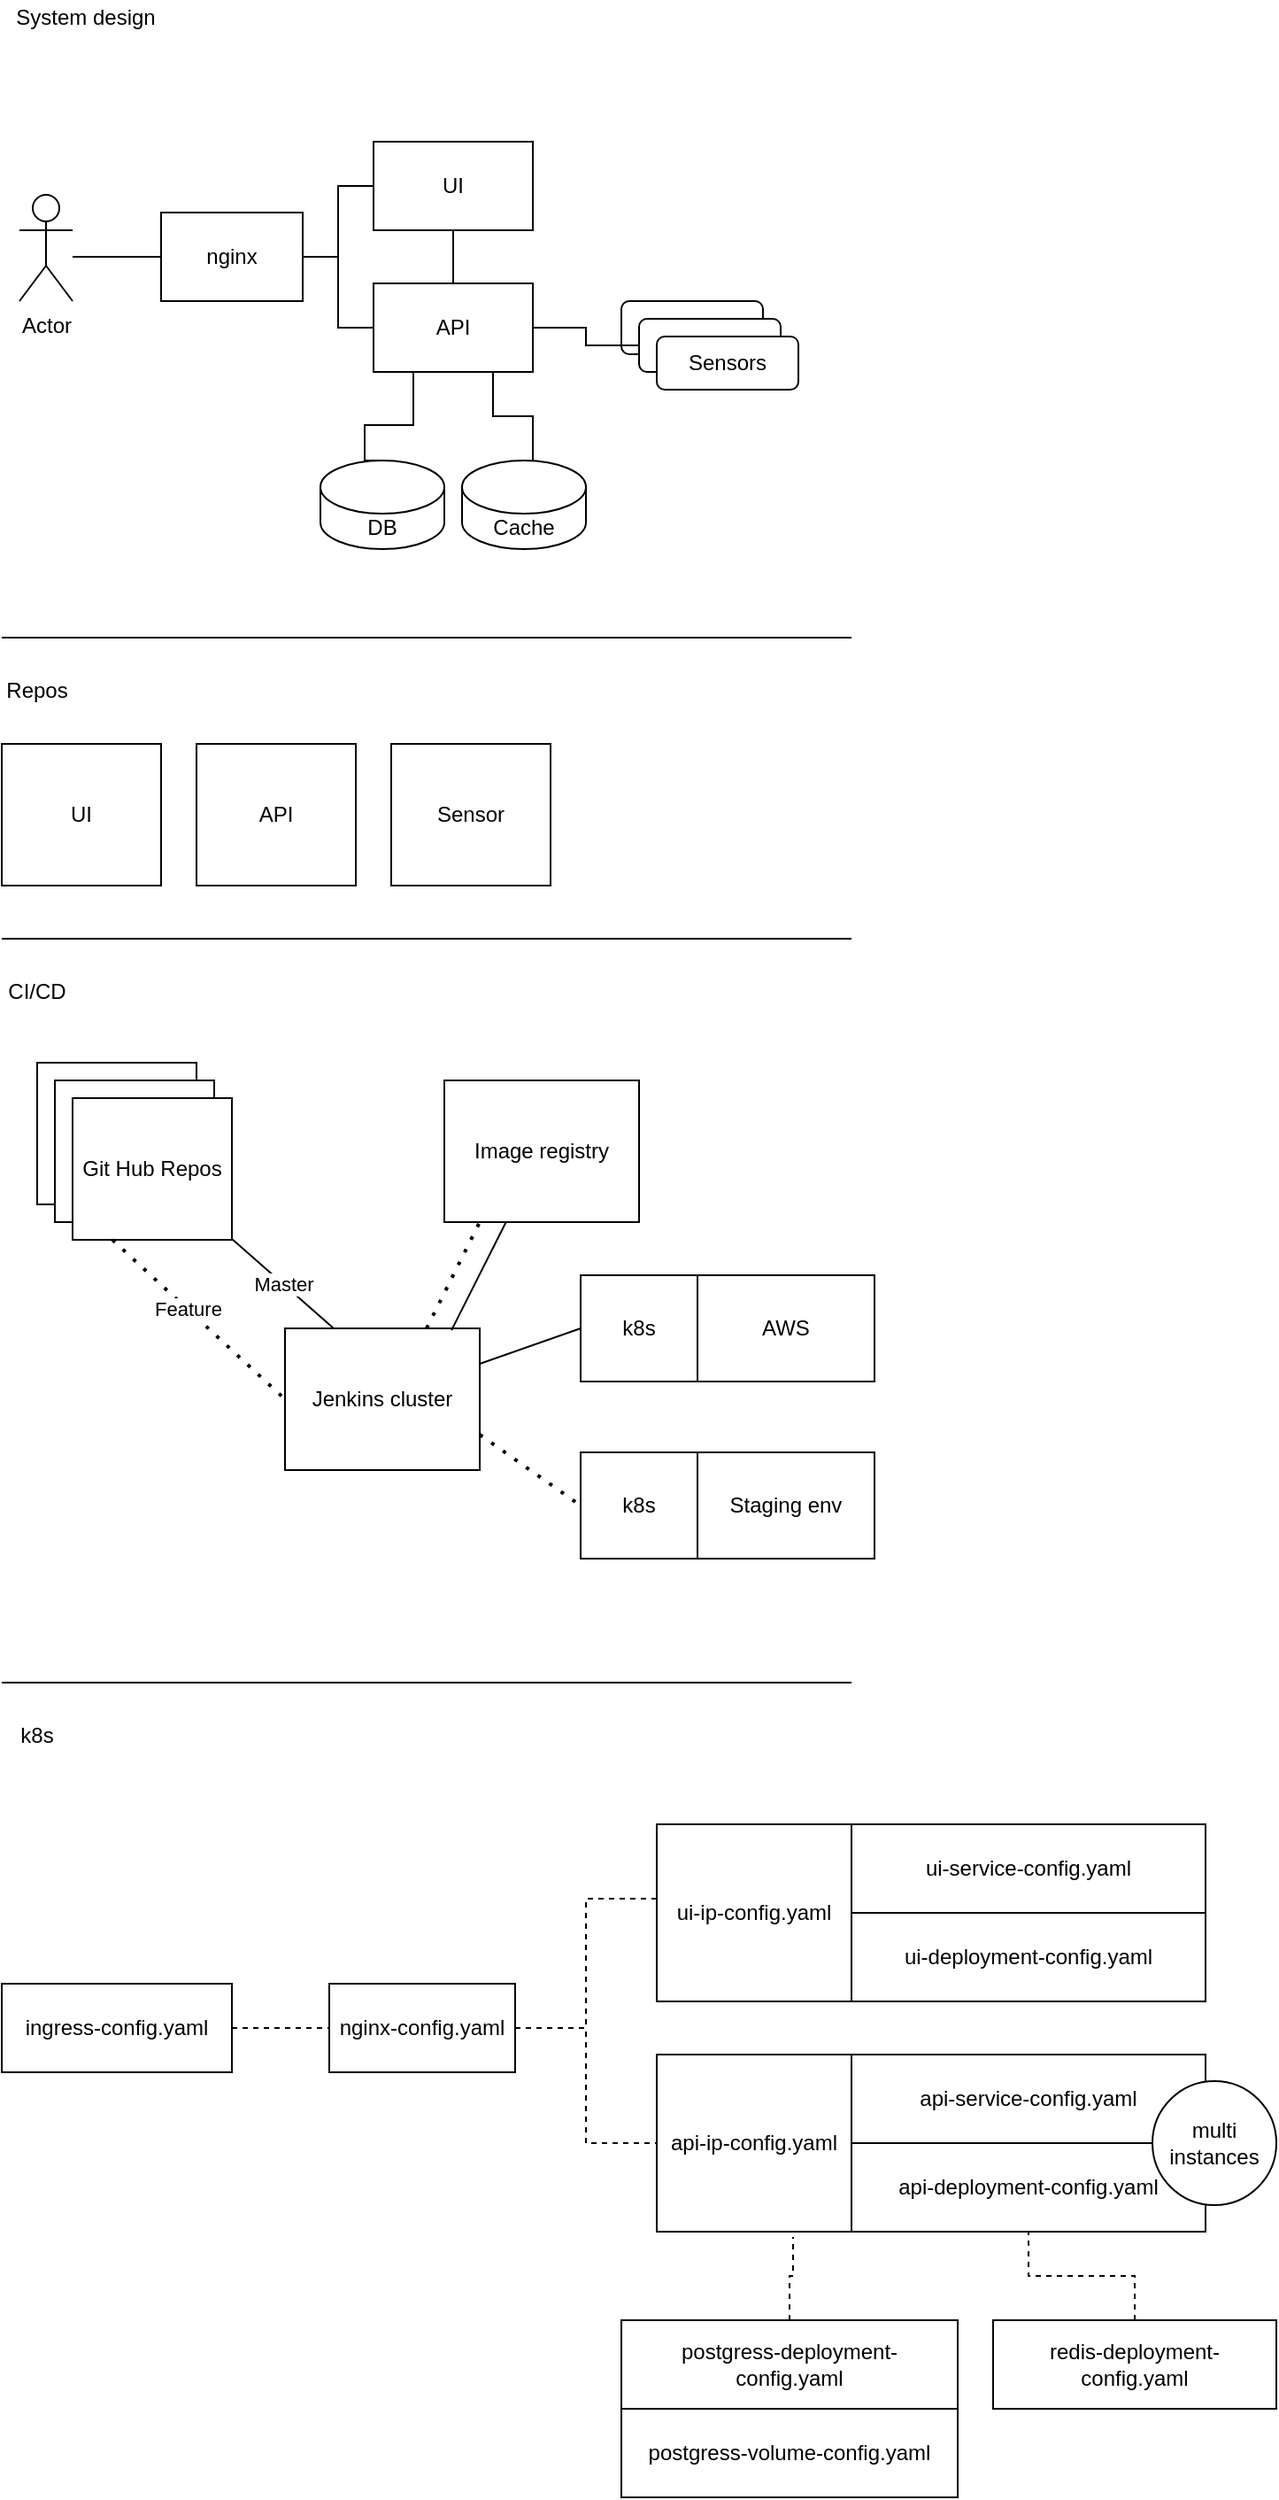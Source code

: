 <mxfile version="13.8.8" type="github"><diagram id="rOk1PEfweTO4PodwdaST" name="Page-1"><mxGraphModel dx="1186" dy="764" grid="1" gridSize="10" guides="1" tooltips="1" connect="1" arrows="1" fold="1" page="1" pageScale="1" pageWidth="1169" pageHeight="1654" math="0" shadow="0"><root><mxCell id="0"/><mxCell id="1" parent="0"/><mxCell id="YiDzAZR6lxl4RFSM7sBO-16" style="edgeStyle=orthogonalEdgeStyle;rounded=0;orthogonalLoop=1;jettySize=auto;html=1;entryX=0.5;entryY=0;entryDx=0;entryDy=0;endArrow=none;endFill=0;" parent="1" source="YiDzAZR6lxl4RFSM7sBO-1" target="YiDzAZR6lxl4RFSM7sBO-4" edge="1"><mxGeometry relative="1" as="geometry"/></mxCell><mxCell id="YiDzAZR6lxl4RFSM7sBO-19" value="" style="edgeStyle=orthogonalEdgeStyle;rounded=0;orthogonalLoop=1;jettySize=auto;html=1;endArrow=none;endFill=0;" parent="1" source="YiDzAZR6lxl4RFSM7sBO-1" target="YiDzAZR6lxl4RFSM7sBO-4" edge="1"><mxGeometry relative="1" as="geometry"/></mxCell><mxCell id="YiDzAZR6lxl4RFSM7sBO-1" value="UI" style="rounded=0;whiteSpace=wrap;html=1;" parent="1" vertex="1"><mxGeometry x="250" y="120" width="90" height="50" as="geometry"/></mxCell><mxCell id="YiDzAZR6lxl4RFSM7sBO-22" style="edgeStyle=orthogonalEdgeStyle;rounded=0;orthogonalLoop=1;jettySize=auto;html=1;entryX=0;entryY=0.5;entryDx=0;entryDy=0;endArrow=none;endFill=0;" parent="1" source="YiDzAZR6lxl4RFSM7sBO-3" target="YiDzAZR6lxl4RFSM7sBO-5" edge="1"><mxGeometry relative="1" as="geometry"><Array as="points"><mxPoint x="100" y="185"/><mxPoint x="100" y="185"/></Array></mxGeometry></mxCell><mxCell id="YiDzAZR6lxl4RFSM7sBO-3" value="Actor" style="shape=umlActor;verticalLabelPosition=bottom;verticalAlign=top;html=1;outlineConnect=0;" parent="1" vertex="1"><mxGeometry x="50" y="150" width="30" height="60" as="geometry"/></mxCell><mxCell id="YiDzAZR6lxl4RFSM7sBO-4" value="API" style="rounded=0;whiteSpace=wrap;html=1;" parent="1" vertex="1"><mxGeometry x="250" y="200" width="90" height="50" as="geometry"/></mxCell><mxCell id="YiDzAZR6lxl4RFSM7sBO-20" style="edgeStyle=orthogonalEdgeStyle;rounded=0;orthogonalLoop=1;jettySize=auto;html=1;entryX=0;entryY=0.5;entryDx=0;entryDy=0;endArrow=none;endFill=0;" parent="1" source="YiDzAZR6lxl4RFSM7sBO-5" target="YiDzAZR6lxl4RFSM7sBO-4" edge="1"><mxGeometry relative="1" as="geometry"/></mxCell><mxCell id="YiDzAZR6lxl4RFSM7sBO-21" style="edgeStyle=orthogonalEdgeStyle;rounded=0;orthogonalLoop=1;jettySize=auto;html=1;entryX=0;entryY=0.5;entryDx=0;entryDy=0;endArrow=none;endFill=0;" parent="1" source="YiDzAZR6lxl4RFSM7sBO-5" target="YiDzAZR6lxl4RFSM7sBO-1" edge="1"><mxGeometry relative="1" as="geometry"/></mxCell><mxCell id="YiDzAZR6lxl4RFSM7sBO-5" value="nginx" style="rounded=0;whiteSpace=wrap;html=1;" parent="1" vertex="1"><mxGeometry x="130" y="160" width="80" height="50" as="geometry"/></mxCell><mxCell id="YiDzAZR6lxl4RFSM7sBO-18" style="edgeStyle=orthogonalEdgeStyle;rounded=0;orthogonalLoop=1;jettySize=auto;html=1;exitX=0.5;exitY=0;exitDx=0;exitDy=0;exitPerimeter=0;endArrow=none;endFill=0;entryX=0.25;entryY=1;entryDx=0;entryDy=0;" parent="1" source="YiDzAZR6lxl4RFSM7sBO-7" target="YiDzAZR6lxl4RFSM7sBO-4" edge="1"><mxGeometry relative="1" as="geometry"><mxPoint x="273" y="260" as="targetPoint"/><Array as="points"><mxPoint x="245" y="280"/><mxPoint x="273" y="280"/></Array></mxGeometry></mxCell><mxCell id="YiDzAZR6lxl4RFSM7sBO-7" value="DB" style="shape=cylinder3;whiteSpace=wrap;html=1;boundedLbl=1;backgroundOutline=1;size=15;" parent="1" vertex="1"><mxGeometry x="220" y="300" width="70" height="50" as="geometry"/></mxCell><mxCell id="YiDzAZR6lxl4RFSM7sBO-17" style="edgeStyle=orthogonalEdgeStyle;rounded=0;orthogonalLoop=1;jettySize=auto;html=1;entryX=0.75;entryY=1;entryDx=0;entryDy=0;endArrow=none;endFill=0;exitX=0.145;exitY=0;exitDx=0;exitDy=4.35;exitPerimeter=0;" parent="1" source="YiDzAZR6lxl4RFSM7sBO-8" target="YiDzAZR6lxl4RFSM7sBO-4" edge="1"><mxGeometry relative="1" as="geometry"><Array as="points"><mxPoint x="340" y="304"/><mxPoint x="340" y="275"/><mxPoint x="318" y="275"/></Array></mxGeometry></mxCell><mxCell id="YiDzAZR6lxl4RFSM7sBO-8" value="Cache" style="shape=cylinder3;whiteSpace=wrap;html=1;boundedLbl=1;backgroundOutline=1;size=15;" parent="1" vertex="1"><mxGeometry x="300" y="300" width="70" height="50" as="geometry"/></mxCell><mxCell id="YiDzAZR6lxl4RFSM7sBO-9" value="" style="rounded=1;whiteSpace=wrap;html=1;" parent="1" vertex="1"><mxGeometry x="390" y="210" width="80" height="30" as="geometry"/></mxCell><mxCell id="YiDzAZR6lxl4RFSM7sBO-10" value="" style="rounded=1;whiteSpace=wrap;html=1;" parent="1" vertex="1"><mxGeometry x="400" y="220" width="80" height="30" as="geometry"/></mxCell><mxCell id="YiDzAZR6lxl4RFSM7sBO-15" style="edgeStyle=orthogonalEdgeStyle;rounded=0;orthogonalLoop=1;jettySize=auto;html=1;entryX=1;entryY=0.5;entryDx=0;entryDy=0;exitX=0;exitY=0.5;exitDx=0;exitDy=0;endArrow=none;endFill=0;" parent="1" source="YiDzAZR6lxl4RFSM7sBO-10" target="YiDzAZR6lxl4RFSM7sBO-4" edge="1"><mxGeometry relative="1" as="geometry"/></mxCell><mxCell id="YiDzAZR6lxl4RFSM7sBO-11" value="Sensors" style="rounded=1;whiteSpace=wrap;html=1;" parent="1" vertex="1"><mxGeometry x="410" y="230" width="80" height="30" as="geometry"/></mxCell><mxCell id="YiDzAZR6lxl4RFSM7sBO-23" value="" style="endArrow=none;html=1;" parent="1" edge="1"><mxGeometry width="50" height="50" relative="1" as="geometry"><mxPoint x="40" y="400" as="sourcePoint"/><mxPoint x="520" y="400" as="targetPoint"/></mxGeometry></mxCell><mxCell id="YiDzAZR6lxl4RFSM7sBO-25" value="UI" style="rounded=0;whiteSpace=wrap;html=1;" parent="1" vertex="1"><mxGeometry x="40" y="460" width="90" height="80" as="geometry"/></mxCell><mxCell id="YiDzAZR6lxl4RFSM7sBO-26" value="API" style="rounded=0;whiteSpace=wrap;html=1;" parent="1" vertex="1"><mxGeometry x="150" y="460" width="90" height="80" as="geometry"/></mxCell><mxCell id="YiDzAZR6lxl4RFSM7sBO-27" value="Sensor" style="rounded=0;whiteSpace=wrap;html=1;" parent="1" vertex="1"><mxGeometry x="260" y="460" width="90" height="80" as="geometry"/></mxCell><mxCell id="YiDzAZR6lxl4RFSM7sBO-28" value="Repos" style="text;html=1;strokeColor=none;fillColor=none;align=center;verticalAlign=middle;whiteSpace=wrap;rounded=0;" parent="1" vertex="1"><mxGeometry x="40" y="420" width="40" height="20" as="geometry"/></mxCell><mxCell id="YiDzAZR6lxl4RFSM7sBO-29" value="" style="endArrow=none;html=1;" parent="1" edge="1"><mxGeometry width="50" height="50" relative="1" as="geometry"><mxPoint x="40" y="570" as="sourcePoint"/><mxPoint x="520" y="570" as="targetPoint"/></mxGeometry></mxCell><mxCell id="YiDzAZR6lxl4RFSM7sBO-30" value="UI" style="rounded=0;whiteSpace=wrap;html=1;" parent="1" vertex="1"><mxGeometry x="60" y="640" width="90" height="80" as="geometry"/></mxCell><mxCell id="YiDzAZR6lxl4RFSM7sBO-31" value="API" style="rounded=0;whiteSpace=wrap;html=1;" parent="1" vertex="1"><mxGeometry x="70" y="650" width="90" height="80" as="geometry"/></mxCell><mxCell id="YiDzAZR6lxl4RFSM7sBO-32" value="Git Hub Repos" style="rounded=0;whiteSpace=wrap;html=1;" parent="1" vertex="1"><mxGeometry x="80" y="660" width="90" height="80" as="geometry"/></mxCell><mxCell id="YiDzAZR6lxl4RFSM7sBO-33" value="CI/CD" style="text;html=1;strokeColor=none;fillColor=none;align=center;verticalAlign=middle;whiteSpace=wrap;rounded=0;" parent="1" vertex="1"><mxGeometry x="40" y="590" width="40" height="20" as="geometry"/></mxCell><mxCell id="YiDzAZR6lxl4RFSM7sBO-34" value="Jenkins cluster" style="rounded=0;whiteSpace=wrap;html=1;" parent="1" vertex="1"><mxGeometry x="200" y="790" width="110" height="80" as="geometry"/></mxCell><mxCell id="YiDzAZR6lxl4RFSM7sBO-38" value="Image registry" style="rounded=0;whiteSpace=wrap;html=1;" parent="1" vertex="1"><mxGeometry x="290" y="650" width="110" height="80" as="geometry"/></mxCell><mxCell id="YiDzAZR6lxl4RFSM7sBO-39" value="Staging env" style="rounded=0;whiteSpace=wrap;html=1;" parent="1" vertex="1"><mxGeometry x="433" y="860" width="100" height="60" as="geometry"/></mxCell><mxCell id="YiDzAZR6lxl4RFSM7sBO-40" value="AWS" style="rounded=0;whiteSpace=wrap;html=1;" parent="1" vertex="1"><mxGeometry x="433" y="760" width="100" height="60" as="geometry"/></mxCell><mxCell id="YiDzAZR6lxl4RFSM7sBO-41" value="" style="endArrow=none;html=1;" parent="1" edge="1"><mxGeometry width="50" height="50" relative="1" as="geometry"><mxPoint x="40" y="990" as="sourcePoint"/><mxPoint x="520" y="990" as="targetPoint"/></mxGeometry></mxCell><mxCell id="YiDzAZR6lxl4RFSM7sBO-42" value="k8s" style="rounded=0;whiteSpace=wrap;html=1;" parent="1" vertex="1"><mxGeometry x="367" y="860" width="66" height="60" as="geometry"/></mxCell><mxCell id="YiDzAZR6lxl4RFSM7sBO-44" value="k8s" style="rounded=0;whiteSpace=wrap;html=1;" parent="1" vertex="1"><mxGeometry x="367" y="760" width="66" height="60" as="geometry"/></mxCell><mxCell id="YiDzAZR6lxl4RFSM7sBO-46" value="Master" style="endArrow=none;html=1;exitX=0.25;exitY=0;exitDx=0;exitDy=0;" parent="1" source="YiDzAZR6lxl4RFSM7sBO-34" target="YiDzAZR6lxl4RFSM7sBO-32" edge="1"><mxGeometry width="50" height="50" relative="1" as="geometry"><mxPoint x="290" y="980" as="sourcePoint"/><mxPoint x="340" y="930" as="targetPoint"/></mxGeometry></mxCell><mxCell id="YiDzAZR6lxl4RFSM7sBO-48" value="" style="endArrow=none;dashed=1;html=1;dashPattern=1 3;strokeWidth=2;exitX=0.25;exitY=1;exitDx=0;exitDy=0;entryX=0;entryY=0.5;entryDx=0;entryDy=0;" parent="1" source="YiDzAZR6lxl4RFSM7sBO-32" target="YiDzAZR6lxl4RFSM7sBO-34" edge="1"><mxGeometry width="50" height="50" relative="1" as="geometry"><mxPoint x="290" y="980" as="sourcePoint"/><mxPoint x="340" y="930" as="targetPoint"/></mxGeometry></mxCell><mxCell id="YiDzAZR6lxl4RFSM7sBO-49" value="Feature" style="edgeLabel;html=1;align=center;verticalAlign=middle;resizable=0;points=[];" parent="YiDzAZR6lxl4RFSM7sBO-48" vertex="1" connectable="0"><mxGeometry x="-0.131" relative="1" as="geometry"><mxPoint as="offset"/></mxGeometry></mxCell><mxCell id="YiDzAZR6lxl4RFSM7sBO-50" value="" style="endArrow=none;html=1;entryX=0.855;entryY=0.013;entryDx=0;entryDy=0;entryPerimeter=0;" parent="1" source="YiDzAZR6lxl4RFSM7sBO-38" target="YiDzAZR6lxl4RFSM7sBO-34" edge="1"><mxGeometry width="50" height="50" relative="1" as="geometry"><mxPoint x="299" y="730" as="sourcePoint"/><mxPoint x="270" y="789" as="targetPoint"/><Array as="points"/></mxGeometry></mxCell><mxCell id="YiDzAZR6lxl4RFSM7sBO-51" value="" style="endArrow=none;dashed=1;html=1;dashPattern=1 3;strokeWidth=2;" parent="1" edge="1"><mxGeometry width="50" height="50" relative="1" as="geometry"><mxPoint x="280" y="790" as="sourcePoint"/><mxPoint x="310" y="730" as="targetPoint"/></mxGeometry></mxCell><mxCell id="YiDzAZR6lxl4RFSM7sBO-53" value="" style="endArrow=none;dashed=1;html=1;dashPattern=1 3;strokeWidth=2;exitX=1;exitY=0.75;exitDx=0;exitDy=0;entryX=0;entryY=0.5;entryDx=0;entryDy=0;" parent="1" source="YiDzAZR6lxl4RFSM7sBO-34" target="YiDzAZR6lxl4RFSM7sBO-42" edge="1"><mxGeometry width="50" height="50" relative="1" as="geometry"><mxPoint x="292.5" y="800" as="sourcePoint"/><mxPoint x="327.5" y="740" as="targetPoint"/></mxGeometry></mxCell><mxCell id="YiDzAZR6lxl4RFSM7sBO-54" value="" style="endArrow=none;html=1;exitX=0;exitY=0.5;exitDx=0;exitDy=0;entryX=1;entryY=0.25;entryDx=0;entryDy=0;" parent="1" source="YiDzAZR6lxl4RFSM7sBO-44" target="YiDzAZR6lxl4RFSM7sBO-34" edge="1"><mxGeometry width="50" height="50" relative="1" as="geometry"><mxPoint x="309.02" y="740" as="sourcePoint"/><mxPoint x="272.04" y="799.04" as="targetPoint"/><Array as="points"/></mxGeometry></mxCell><mxCell id="YiDzAZR6lxl4RFSM7sBO-55" value="System design" style="text;html=1;strokeColor=none;fillColor=none;align=center;verticalAlign=middle;whiteSpace=wrap;rounded=0;" parent="1" vertex="1"><mxGeometry x="45" y="40" width="85" height="20" as="geometry"/></mxCell><mxCell id="YiDzAZR6lxl4RFSM7sBO-56" value="k8s&lt;br&gt;" style="text;html=1;strokeColor=none;fillColor=none;align=center;verticalAlign=middle;whiteSpace=wrap;rounded=0;" parent="1" vertex="1"><mxGeometry x="40" y="1010" width="40" height="20" as="geometry"/></mxCell><mxCell id="YiDzAZR6lxl4RFSM7sBO-65" style="edgeStyle=orthogonalEdgeStyle;rounded=0;orthogonalLoop=1;jettySize=auto;html=1;entryX=0;entryY=0.5;entryDx=0;entryDy=0;startArrow=none;startFill=0;endArrow=none;endFill=0;dashed=1;" parent="1" source="YiDzAZR6lxl4RFSM7sBO-57" target="YiDzAZR6lxl4RFSM7sBO-58" edge="1"><mxGeometry relative="1" as="geometry"/></mxCell><mxCell id="YiDzAZR6lxl4RFSM7sBO-57" value="ingress-config.yaml" style="rounded=0;whiteSpace=wrap;html=1;" parent="1" vertex="1"><mxGeometry x="40" y="1160" width="130" height="50" as="geometry"/></mxCell><mxCell id="YiDzAZR6lxl4RFSM7sBO-72" style="edgeStyle=orthogonalEdgeStyle;rounded=0;orthogonalLoop=1;jettySize=auto;html=1;entryX=0;entryY=0.42;entryDx=0;entryDy=0;entryPerimeter=0;startArrow=none;startFill=0;endArrow=none;endFill=0;dashed=1;" parent="1" source="YiDzAZR6lxl4RFSM7sBO-58" target="YiDzAZR6lxl4RFSM7sBO-70" edge="1"><mxGeometry relative="1" as="geometry"/></mxCell><mxCell id="YiDzAZR6lxl4RFSM7sBO-73" style="edgeStyle=orthogonalEdgeStyle;rounded=0;orthogonalLoop=1;jettySize=auto;html=1;entryX=0;entryY=0.5;entryDx=0;entryDy=0;dashed=1;startArrow=none;startFill=0;endArrow=none;endFill=0;" parent="1" source="YiDzAZR6lxl4RFSM7sBO-58" target="YiDzAZR6lxl4RFSM7sBO-71" edge="1"><mxGeometry relative="1" as="geometry"/></mxCell><mxCell id="YiDzAZR6lxl4RFSM7sBO-58" value="nginx-config.yaml" style="rounded=0;whiteSpace=wrap;html=1;" parent="1" vertex="1"><mxGeometry x="225" y="1160" width="105" height="50" as="geometry"/></mxCell><mxCell id="YiDzAZR6lxl4RFSM7sBO-59" value="ui-deployment-config.yaml" style="rounded=0;whiteSpace=wrap;html=1;" parent="1" vertex="1"><mxGeometry x="520" y="1120" width="200" height="50" as="geometry"/></mxCell><mxCell id="YiDzAZR6lxl4RFSM7sBO-60" value="api-deployment-config.yaml" style="rounded=0;whiteSpace=wrap;html=1;" parent="1" vertex="1"><mxGeometry x="520" y="1250" width="200" height="50" as="geometry"/></mxCell><mxCell id="YiDzAZR6lxl4RFSM7sBO-74" style="edgeStyle=orthogonalEdgeStyle;rounded=0;orthogonalLoop=1;jettySize=auto;html=1;entryX=0.7;entryY=1.03;entryDx=0;entryDy=0;entryPerimeter=0;dashed=1;startArrow=none;startFill=0;endArrow=none;endFill=0;" parent="1" source="YiDzAZR6lxl4RFSM7sBO-62" target="YiDzAZR6lxl4RFSM7sBO-71" edge="1"><mxGeometry relative="1" as="geometry"><Array as="points"><mxPoint x="485" y="1325"/><mxPoint x="487" y="1325"/></Array></mxGeometry></mxCell><mxCell id="YiDzAZR6lxl4RFSM7sBO-62" value="postgress-deployment-&lt;br&gt;config.yaml" style="rounded=0;whiteSpace=wrap;html=1;" parent="1" vertex="1"><mxGeometry x="390" y="1350" width="190" height="50" as="geometry"/></mxCell><mxCell id="YiDzAZR6lxl4RFSM7sBO-63" value="postgress-volume-config.yaml" style="rounded=0;whiteSpace=wrap;html=1;" parent="1" vertex="1"><mxGeometry x="390" y="1400" width="190" height="50" as="geometry"/></mxCell><mxCell id="YiDzAZR6lxl4RFSM7sBO-75" style="edgeStyle=orthogonalEdgeStyle;rounded=0;orthogonalLoop=1;jettySize=auto;html=1;entryX=0.5;entryY=1;entryDx=0;entryDy=0;dashed=1;startArrow=none;startFill=0;endArrow=none;endFill=0;" parent="1" source="YiDzAZR6lxl4RFSM7sBO-64" target="YiDzAZR6lxl4RFSM7sBO-60" edge="1"><mxGeometry relative="1" as="geometry"/></mxCell><mxCell id="YiDzAZR6lxl4RFSM7sBO-64" value="redis-deployment-&lt;br&gt;config.yaml" style="rounded=0;whiteSpace=wrap;html=1;" parent="1" vertex="1"><mxGeometry x="600" y="1350" width="160" height="50" as="geometry"/></mxCell><mxCell id="YiDzAZR6lxl4RFSM7sBO-68" value="ui-service-config.yaml" style="rounded=0;whiteSpace=wrap;html=1;" parent="1" vertex="1"><mxGeometry x="520" y="1070" width="200" height="50" as="geometry"/></mxCell><mxCell id="YiDzAZR6lxl4RFSM7sBO-69" value="api-service-config.yaml" style="rounded=0;whiteSpace=wrap;html=1;" parent="1" vertex="1"><mxGeometry x="520" y="1200" width="200" height="50" as="geometry"/></mxCell><mxCell id="YiDzAZR6lxl4RFSM7sBO-70" value="ui-ip-config.yaml" style="rounded=0;whiteSpace=wrap;html=1;" parent="1" vertex="1"><mxGeometry x="410" y="1070" width="110" height="100" as="geometry"/></mxCell><mxCell id="YiDzAZR6lxl4RFSM7sBO-71" value="api-ip-config.yaml" style="rounded=0;whiteSpace=wrap;html=1;" parent="1" vertex="1"><mxGeometry x="410" y="1200" width="110" height="100" as="geometry"/></mxCell><mxCell id="YiDzAZR6lxl4RFSM7sBO-77" value="multi instances" style="ellipse;whiteSpace=wrap;html=1;" parent="1" vertex="1"><mxGeometry x="690" y="1215" width="70" height="70" as="geometry"/></mxCell></root></mxGraphModel></diagram></mxfile>